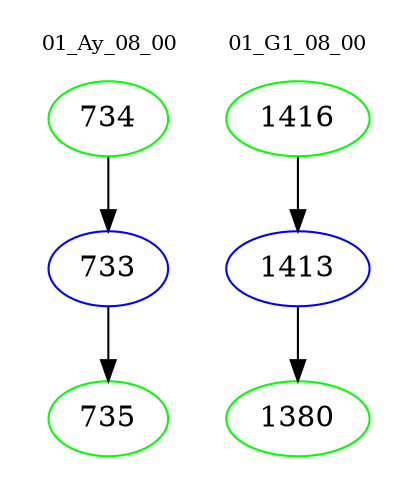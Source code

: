 digraph{
subgraph cluster_0 {
color = white
label = "01_Ay_08_00";
fontsize=10;
T0_734 [label="734", color="green"]
T0_734 -> T0_733 [color="black"]
T0_733 [label="733", color="blue"]
T0_733 -> T0_735 [color="black"]
T0_735 [label="735", color="green"]
}
subgraph cluster_1 {
color = white
label = "01_G1_08_00";
fontsize=10;
T1_1416 [label="1416", color="green"]
T1_1416 -> T1_1413 [color="black"]
T1_1413 [label="1413", color="blue"]
T1_1413 -> T1_1380 [color="black"]
T1_1380 [label="1380", color="green"]
}
}
